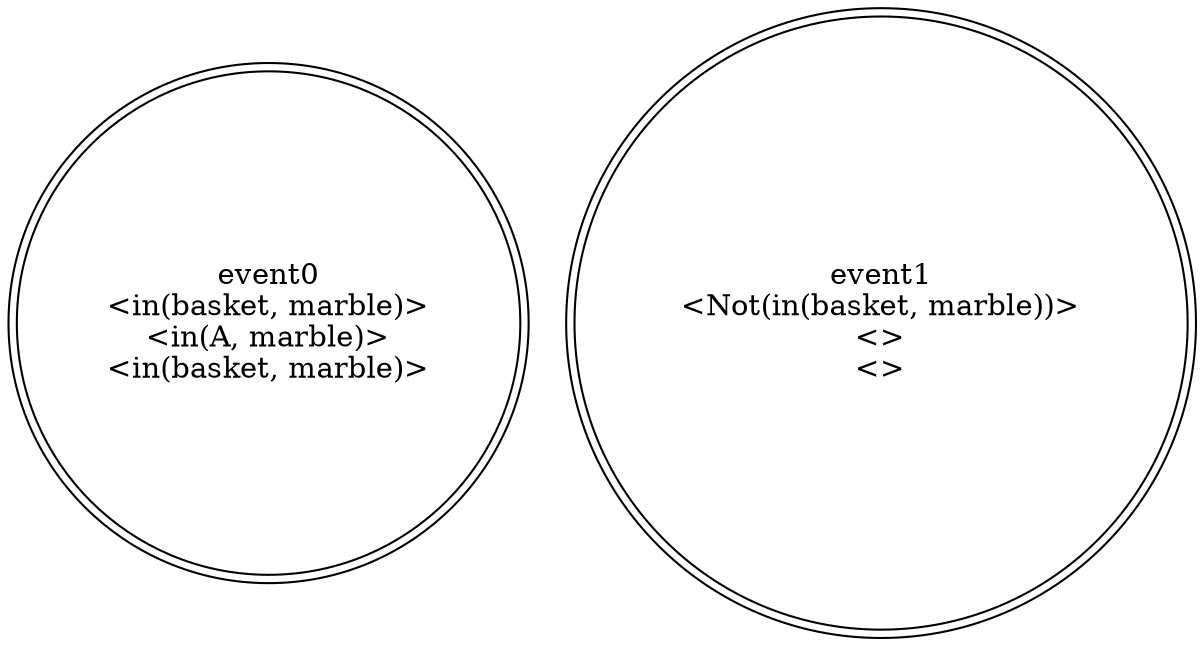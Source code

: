 digraph G {
s0[label="event0
<in(basket, marble)>
<in(A, marble)>
<in(basket, marble)>", shape=doublecircle];
s1[label="event1
<Not(in(basket, marble))>
<>
<>", shape=doublecircle];
}